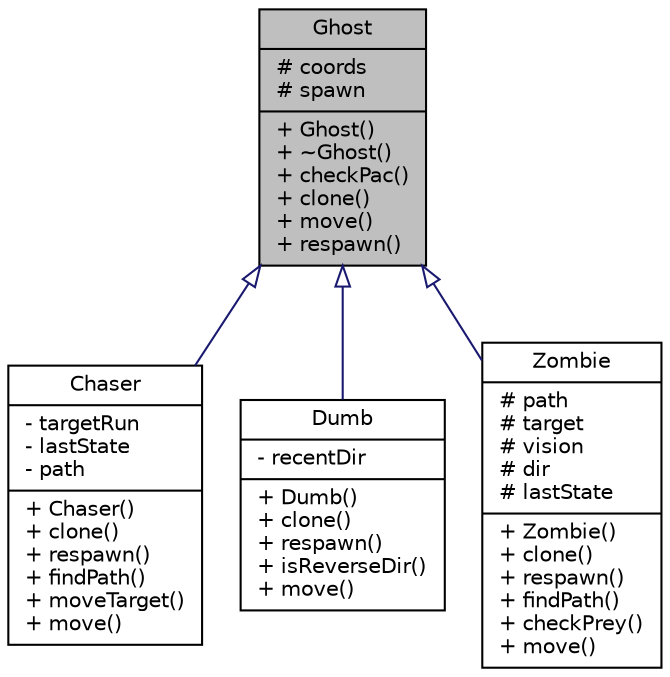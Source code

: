 digraph "Ghost"
{
 // LATEX_PDF_SIZE
  edge [fontname="Helvetica",fontsize="10",labelfontname="Helvetica",labelfontsize="10"];
  node [fontname="Helvetica",fontsize="10",shape=record];
  Node1 [label="{Ghost\n|# coords\l# spawn\l|+ Ghost()\l+ ~Ghost()\l+ checkPac()\l+ clone()\l+ move()\l+ respawn()\l}",height=0.2,width=0.4,color="black", fillcolor="grey75", style="filled", fontcolor="black",tooltip="The Ghost class represents a ghost in the game."];
  Node1 -> Node2 [dir="back",color="midnightblue",fontsize="10",style="solid",arrowtail="onormal",fontname="Helvetica"];
  Node2 [label="{Chaser\n|- targetRun\l- lastState\l- path\l|+ Chaser()\l+ clone()\l+ respawn()\l+ findPath()\l+ moveTarget()\l+ move()\l}",height=0.2,width=0.4,color="black", fillcolor="white", style="filled",URL="$classChaser.html",tooltip="The Chaser class represents a type of ghost that chases the Pacman."];
  Node1 -> Node3 [dir="back",color="midnightblue",fontsize="10",style="solid",arrowtail="onormal",fontname="Helvetica"];
  Node3 [label="{Dumb\n|- recentDir\l|+ Dumb()\l+ clone()\l+ respawn()\l+ isReverseDir()\l+ move()\l}",height=0.2,width=0.4,color="black", fillcolor="white", style="filled",URL="$classDumb.html",tooltip="The Dumb class represents a dumb ghost."];
  Node1 -> Node4 [dir="back",color="midnightblue",fontsize="10",style="solid",arrowtail="onormal",fontname="Helvetica"];
  Node4 [label="{Zombie\n|# path\l# target\l# vision\l# dir\l# lastState\l|+ Zombie()\l+ clone()\l+ respawn()\l+ findPath()\l+ checkPrey()\l+ move()\l}",height=0.2,width=0.4,color="black", fillcolor="white", style="filled",URL="$classZombie.html",tooltip="The Zombie class represents a zombie ghost in the game."];
}
